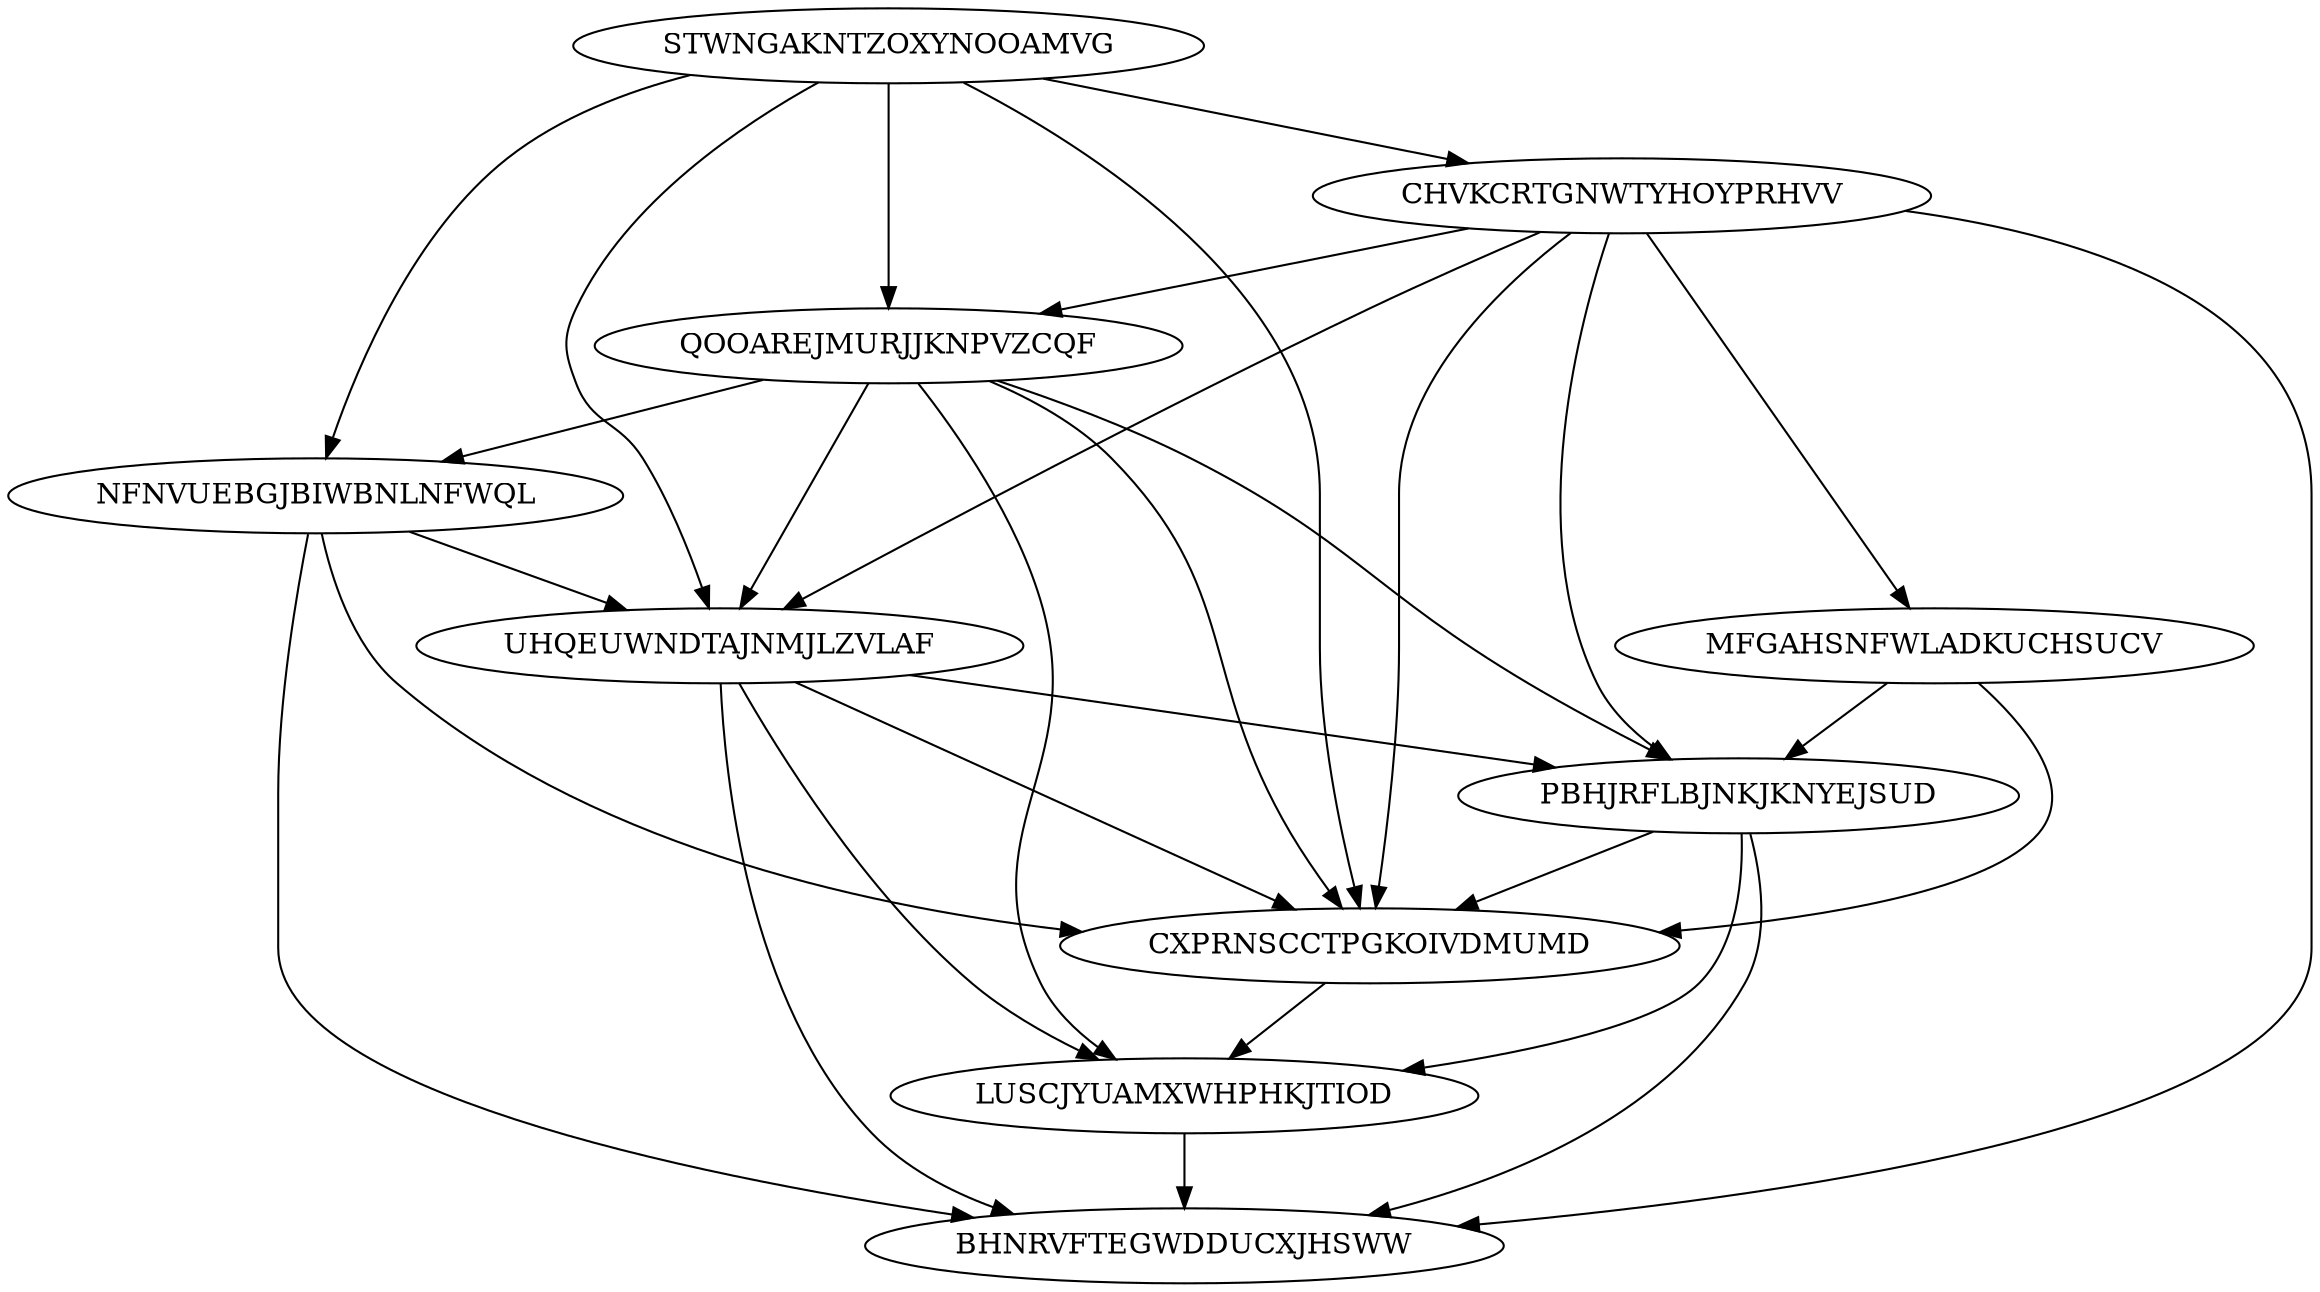 digraph "N10M30" {
	STWNGAKNTZOXYNOOAMVG			[Weight=18, Start=0, Processor=1];
	CHVKCRTGNWTYHOYPRHVV			[Weight=14, Start=18, Processor=1];
	MFGAHSNFWLADKUCHSUCV			[Weight=11, Start=51, Processor=2];
	QOOAREJMURJJKNPVZCQF			[Weight=13, Start=32, Processor=1];
	NFNVUEBGJBIWBNLNFWQL			[Weight=19, Start=45, Processor=1];
	UHQEUWNDTAJNMJLZVLAF			[Weight=12, Start=64, Processor=1];
	PBHJRFLBJNKJKNYEJSUD			[Weight=17, Start=76, Processor=1];
	CXPRNSCCTPGKOIVDMUMD			[Weight=14, Start=93, Processor=1];
	LUSCJYUAMXWHPHKJTIOD			[Weight=17, Start=107, Processor=1];
	BHNRVFTEGWDDUCXJHSWW			[Weight=12, Start=124, Processor=1];
	QOOAREJMURJJKNPVZCQF -> LUSCJYUAMXWHPHKJTIOD		[Weight=17];
	CHVKCRTGNWTYHOYPRHVV -> BHNRVFTEGWDDUCXJHSWW		[Weight=18];
	UHQEUWNDTAJNMJLZVLAF -> CXPRNSCCTPGKOIVDMUMD		[Weight=12];
	QOOAREJMURJJKNPVZCQF -> PBHJRFLBJNKJKNYEJSUD		[Weight=11];
	STWNGAKNTZOXYNOOAMVG -> UHQEUWNDTAJNMJLZVLAF		[Weight=19];
	QOOAREJMURJJKNPVZCQF -> NFNVUEBGJBIWBNLNFWQL		[Weight=10];
	STWNGAKNTZOXYNOOAMVG -> CXPRNSCCTPGKOIVDMUMD		[Weight=16];
	QOOAREJMURJJKNPVZCQF -> UHQEUWNDTAJNMJLZVLAF		[Weight=14];
	UHQEUWNDTAJNMJLZVLAF -> LUSCJYUAMXWHPHKJTIOD		[Weight=14];
	UHQEUWNDTAJNMJLZVLAF -> PBHJRFLBJNKJKNYEJSUD		[Weight=13];
	QOOAREJMURJJKNPVZCQF -> CXPRNSCCTPGKOIVDMUMD		[Weight=18];
	CHVKCRTGNWTYHOYPRHVV -> UHQEUWNDTAJNMJLZVLAF		[Weight=12];
	NFNVUEBGJBIWBNLNFWQL -> CXPRNSCCTPGKOIVDMUMD		[Weight=14];
	CXPRNSCCTPGKOIVDMUMD -> LUSCJYUAMXWHPHKJTIOD		[Weight=17];
	STWNGAKNTZOXYNOOAMVG -> QOOAREJMURJJKNPVZCQF		[Weight=12];
	PBHJRFLBJNKJKNYEJSUD -> CXPRNSCCTPGKOIVDMUMD		[Weight=20];
	MFGAHSNFWLADKUCHSUCV -> CXPRNSCCTPGKOIVDMUMD		[Weight=10];
	PBHJRFLBJNKJKNYEJSUD -> BHNRVFTEGWDDUCXJHSWW		[Weight=17];
	LUSCJYUAMXWHPHKJTIOD -> BHNRVFTEGWDDUCXJHSWW		[Weight=12];
	PBHJRFLBJNKJKNYEJSUD -> LUSCJYUAMXWHPHKJTIOD		[Weight=10];
	MFGAHSNFWLADKUCHSUCV -> PBHJRFLBJNKJKNYEJSUD		[Weight=13];
	NFNVUEBGJBIWBNLNFWQL -> BHNRVFTEGWDDUCXJHSWW		[Weight=20];
	CHVKCRTGNWTYHOYPRHVV -> QOOAREJMURJJKNPVZCQF		[Weight=13];
	STWNGAKNTZOXYNOOAMVG -> CHVKCRTGNWTYHOYPRHVV		[Weight=11];
	STWNGAKNTZOXYNOOAMVG -> NFNVUEBGJBIWBNLNFWQL		[Weight=14];
	CHVKCRTGNWTYHOYPRHVV -> PBHJRFLBJNKJKNYEJSUD		[Weight=19];
	CHVKCRTGNWTYHOYPRHVV -> MFGAHSNFWLADKUCHSUCV		[Weight=19];
	CHVKCRTGNWTYHOYPRHVV -> CXPRNSCCTPGKOIVDMUMD		[Weight=10];
	UHQEUWNDTAJNMJLZVLAF -> BHNRVFTEGWDDUCXJHSWW		[Weight=18];
	NFNVUEBGJBIWBNLNFWQL -> UHQEUWNDTAJNMJLZVLAF		[Weight=11];
}
